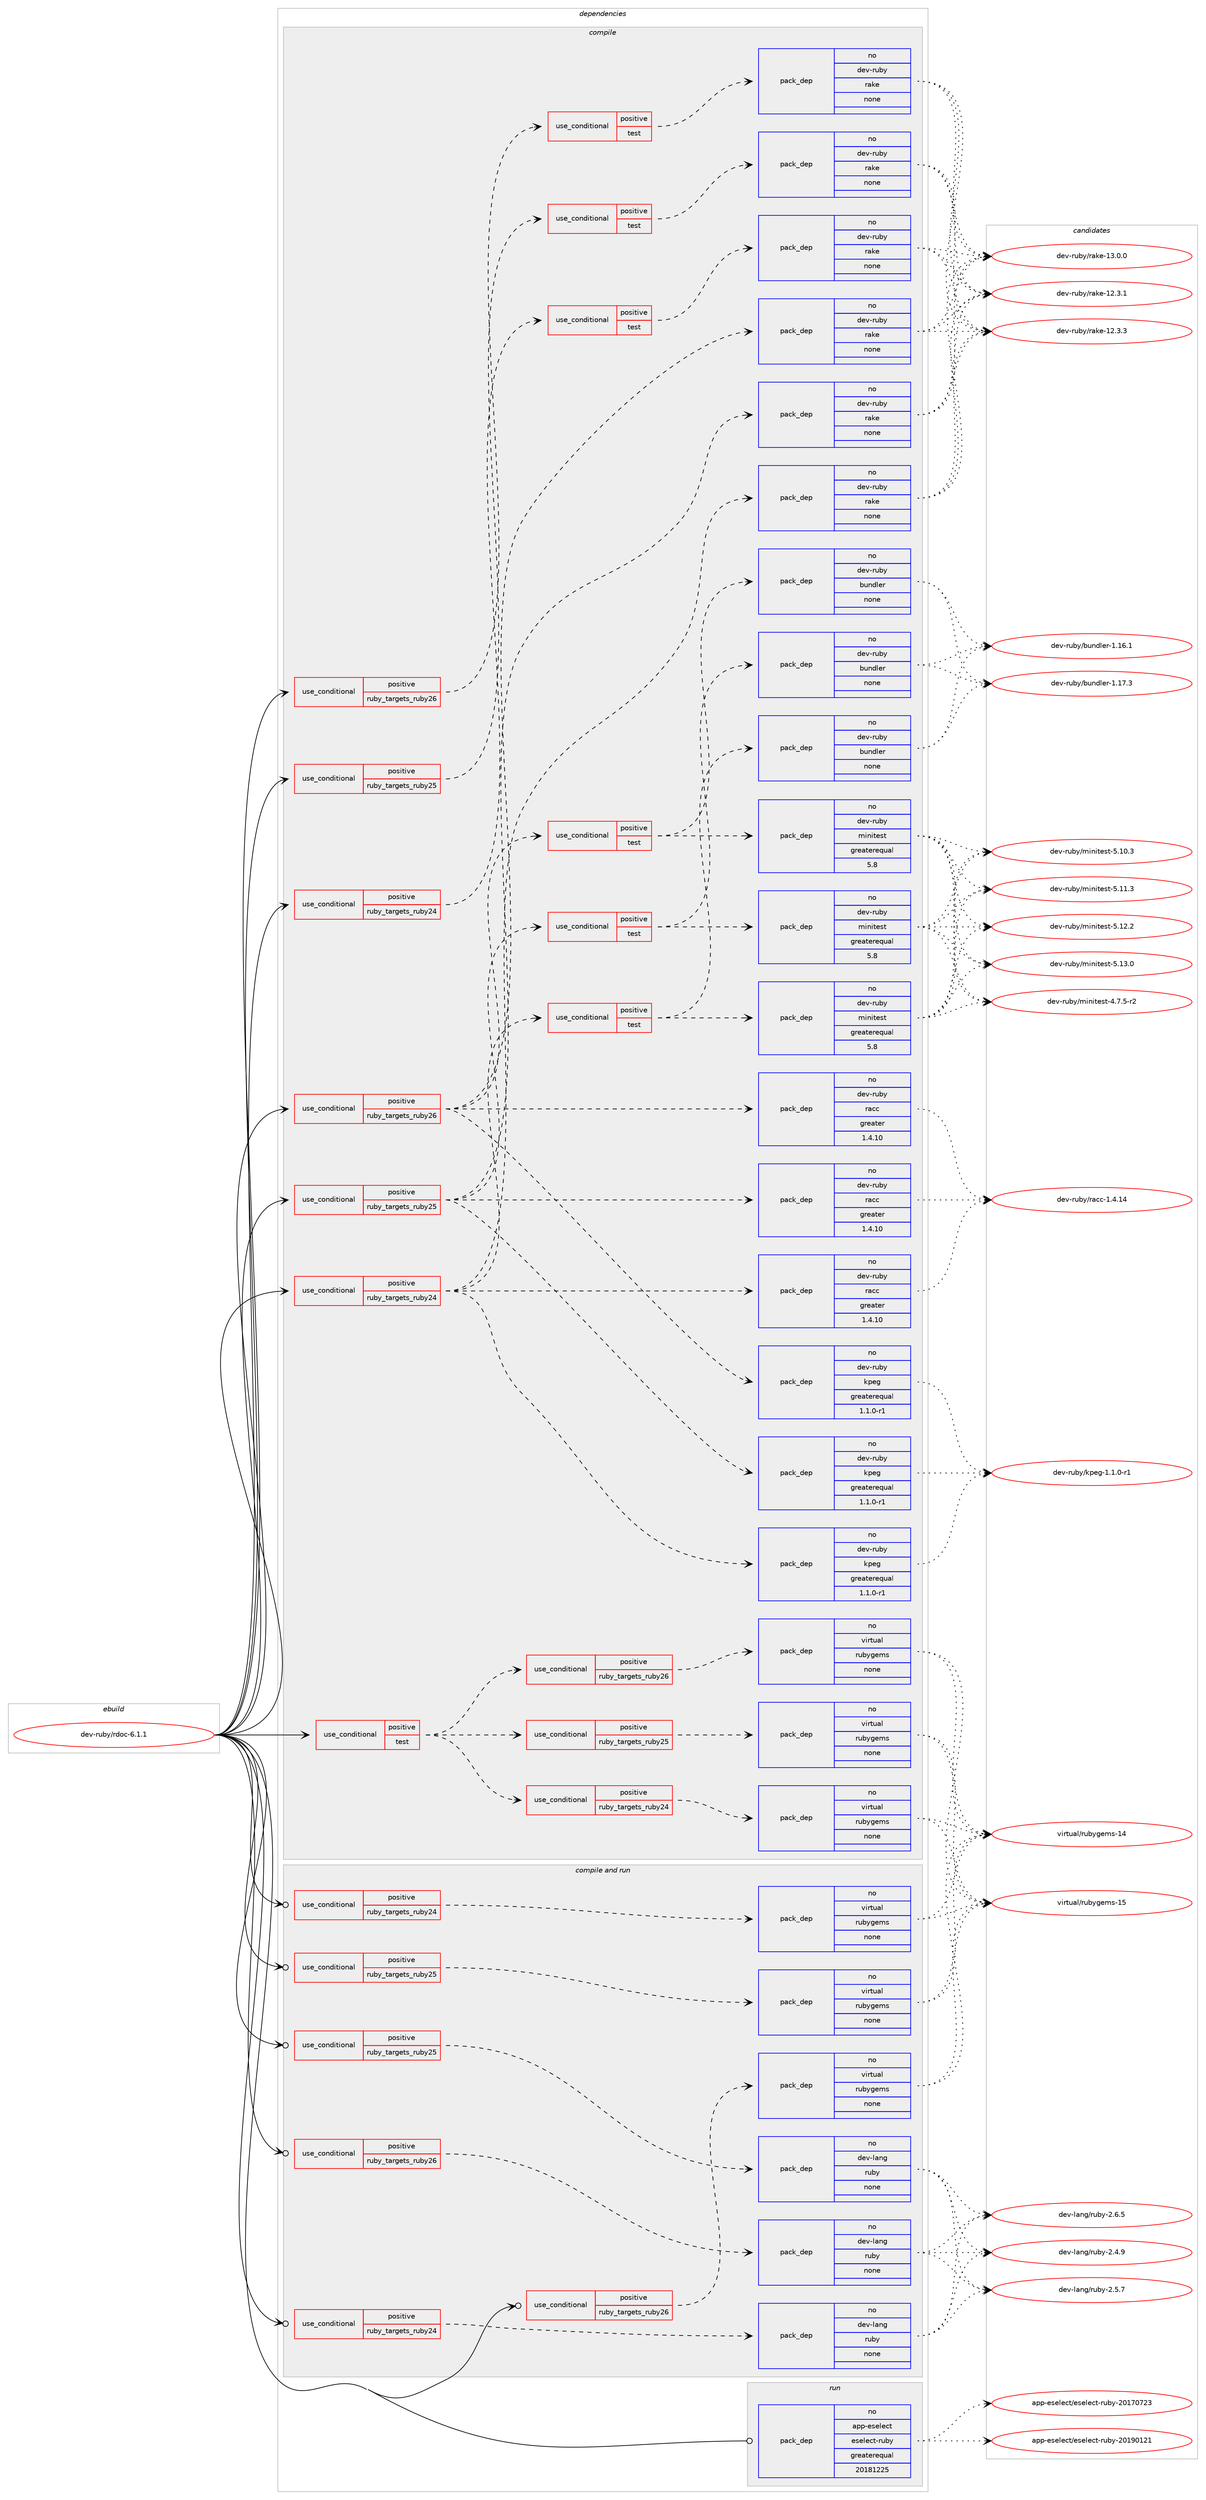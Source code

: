 digraph prolog {

# *************
# Graph options
# *************

newrank=true;
concentrate=true;
compound=true;
graph [rankdir=LR,fontname=Helvetica,fontsize=10,ranksep=1.5];#, ranksep=2.5, nodesep=0.2];
edge  [arrowhead=vee];
node  [fontname=Helvetica,fontsize=10];

# **********
# The ebuild
# **********

subgraph cluster_leftcol {
color=gray;
rank=same;
label=<<i>ebuild</i>>;
id [label="dev-ruby/rdoc-6.1.1", color=red, width=4, href="../dev-ruby/rdoc-6.1.1.svg"];
}

# ****************
# The dependencies
# ****************

subgraph cluster_midcol {
color=gray;
label=<<i>dependencies</i>>;
subgraph cluster_compile {
fillcolor="#eeeeee";
style=filled;
label=<<i>compile</i>>;
subgraph cond172426 {
dependency704726 [label=<<TABLE BORDER="0" CELLBORDER="1" CELLSPACING="0" CELLPADDING="4"><TR><TD ROWSPAN="3" CELLPADDING="10">use_conditional</TD></TR><TR><TD>positive</TD></TR><TR><TD>ruby_targets_ruby24</TD></TR></TABLE>>, shape=none, color=red];
subgraph cond172427 {
dependency704727 [label=<<TABLE BORDER="0" CELLBORDER="1" CELLSPACING="0" CELLPADDING="4"><TR><TD ROWSPAN="3" CELLPADDING="10">use_conditional</TD></TR><TR><TD>positive</TD></TR><TR><TD>test</TD></TR></TABLE>>, shape=none, color=red];
subgraph pack520270 {
dependency704728 [label=<<TABLE BORDER="0" CELLBORDER="1" CELLSPACING="0" CELLPADDING="4" WIDTH="220"><TR><TD ROWSPAN="6" CELLPADDING="30">pack_dep</TD></TR><TR><TD WIDTH="110">no</TD></TR><TR><TD>dev-ruby</TD></TR><TR><TD>rake</TD></TR><TR><TD>none</TD></TR><TR><TD></TD></TR></TABLE>>, shape=none, color=blue];
}
dependency704727:e -> dependency704728:w [weight=20,style="dashed",arrowhead="vee"];
}
dependency704726:e -> dependency704727:w [weight=20,style="dashed",arrowhead="vee"];
}
id:e -> dependency704726:w [weight=20,style="solid",arrowhead="vee"];
subgraph cond172428 {
dependency704729 [label=<<TABLE BORDER="0" CELLBORDER="1" CELLSPACING="0" CELLPADDING="4"><TR><TD ROWSPAN="3" CELLPADDING="10">use_conditional</TD></TR><TR><TD>positive</TD></TR><TR><TD>ruby_targets_ruby24</TD></TR></TABLE>>, shape=none, color=red];
subgraph pack520271 {
dependency704730 [label=<<TABLE BORDER="0" CELLBORDER="1" CELLSPACING="0" CELLPADDING="4" WIDTH="220"><TR><TD ROWSPAN="6" CELLPADDING="30">pack_dep</TD></TR><TR><TD WIDTH="110">no</TD></TR><TR><TD>dev-ruby</TD></TR><TR><TD>kpeg</TD></TR><TR><TD>greaterequal</TD></TR><TR><TD>1.1.0-r1</TD></TR></TABLE>>, shape=none, color=blue];
}
dependency704729:e -> dependency704730:w [weight=20,style="dashed",arrowhead="vee"];
subgraph pack520272 {
dependency704731 [label=<<TABLE BORDER="0" CELLBORDER="1" CELLSPACING="0" CELLPADDING="4" WIDTH="220"><TR><TD ROWSPAN="6" CELLPADDING="30">pack_dep</TD></TR><TR><TD WIDTH="110">no</TD></TR><TR><TD>dev-ruby</TD></TR><TR><TD>racc</TD></TR><TR><TD>greater</TD></TR><TR><TD>1.4.10</TD></TR></TABLE>>, shape=none, color=blue];
}
dependency704729:e -> dependency704731:w [weight=20,style="dashed",arrowhead="vee"];
subgraph pack520273 {
dependency704732 [label=<<TABLE BORDER="0" CELLBORDER="1" CELLSPACING="0" CELLPADDING="4" WIDTH="220"><TR><TD ROWSPAN="6" CELLPADDING="30">pack_dep</TD></TR><TR><TD WIDTH="110">no</TD></TR><TR><TD>dev-ruby</TD></TR><TR><TD>rake</TD></TR><TR><TD>none</TD></TR><TR><TD></TD></TR></TABLE>>, shape=none, color=blue];
}
dependency704729:e -> dependency704732:w [weight=20,style="dashed",arrowhead="vee"];
subgraph cond172429 {
dependency704733 [label=<<TABLE BORDER="0" CELLBORDER="1" CELLSPACING="0" CELLPADDING="4"><TR><TD ROWSPAN="3" CELLPADDING="10">use_conditional</TD></TR><TR><TD>positive</TD></TR><TR><TD>test</TD></TR></TABLE>>, shape=none, color=red];
subgraph pack520274 {
dependency704734 [label=<<TABLE BORDER="0" CELLBORDER="1" CELLSPACING="0" CELLPADDING="4" WIDTH="220"><TR><TD ROWSPAN="6" CELLPADDING="30">pack_dep</TD></TR><TR><TD WIDTH="110">no</TD></TR><TR><TD>dev-ruby</TD></TR><TR><TD>bundler</TD></TR><TR><TD>none</TD></TR><TR><TD></TD></TR></TABLE>>, shape=none, color=blue];
}
dependency704733:e -> dependency704734:w [weight=20,style="dashed",arrowhead="vee"];
subgraph pack520275 {
dependency704735 [label=<<TABLE BORDER="0" CELLBORDER="1" CELLSPACING="0" CELLPADDING="4" WIDTH="220"><TR><TD ROWSPAN="6" CELLPADDING="30">pack_dep</TD></TR><TR><TD WIDTH="110">no</TD></TR><TR><TD>dev-ruby</TD></TR><TR><TD>minitest</TD></TR><TR><TD>greaterequal</TD></TR><TR><TD>5.8</TD></TR></TABLE>>, shape=none, color=blue];
}
dependency704733:e -> dependency704735:w [weight=20,style="dashed",arrowhead="vee"];
}
dependency704729:e -> dependency704733:w [weight=20,style="dashed",arrowhead="vee"];
}
id:e -> dependency704729:w [weight=20,style="solid",arrowhead="vee"];
subgraph cond172430 {
dependency704736 [label=<<TABLE BORDER="0" CELLBORDER="1" CELLSPACING="0" CELLPADDING="4"><TR><TD ROWSPAN="3" CELLPADDING="10">use_conditional</TD></TR><TR><TD>positive</TD></TR><TR><TD>ruby_targets_ruby25</TD></TR></TABLE>>, shape=none, color=red];
subgraph cond172431 {
dependency704737 [label=<<TABLE BORDER="0" CELLBORDER="1" CELLSPACING="0" CELLPADDING="4"><TR><TD ROWSPAN="3" CELLPADDING="10">use_conditional</TD></TR><TR><TD>positive</TD></TR><TR><TD>test</TD></TR></TABLE>>, shape=none, color=red];
subgraph pack520276 {
dependency704738 [label=<<TABLE BORDER="0" CELLBORDER="1" CELLSPACING="0" CELLPADDING="4" WIDTH="220"><TR><TD ROWSPAN="6" CELLPADDING="30">pack_dep</TD></TR><TR><TD WIDTH="110">no</TD></TR><TR><TD>dev-ruby</TD></TR><TR><TD>rake</TD></TR><TR><TD>none</TD></TR><TR><TD></TD></TR></TABLE>>, shape=none, color=blue];
}
dependency704737:e -> dependency704738:w [weight=20,style="dashed",arrowhead="vee"];
}
dependency704736:e -> dependency704737:w [weight=20,style="dashed",arrowhead="vee"];
}
id:e -> dependency704736:w [weight=20,style="solid",arrowhead="vee"];
subgraph cond172432 {
dependency704739 [label=<<TABLE BORDER="0" CELLBORDER="1" CELLSPACING="0" CELLPADDING="4"><TR><TD ROWSPAN="3" CELLPADDING="10">use_conditional</TD></TR><TR><TD>positive</TD></TR><TR><TD>ruby_targets_ruby25</TD></TR></TABLE>>, shape=none, color=red];
subgraph pack520277 {
dependency704740 [label=<<TABLE BORDER="0" CELLBORDER="1" CELLSPACING="0" CELLPADDING="4" WIDTH="220"><TR><TD ROWSPAN="6" CELLPADDING="30">pack_dep</TD></TR><TR><TD WIDTH="110">no</TD></TR><TR><TD>dev-ruby</TD></TR><TR><TD>kpeg</TD></TR><TR><TD>greaterequal</TD></TR><TR><TD>1.1.0-r1</TD></TR></TABLE>>, shape=none, color=blue];
}
dependency704739:e -> dependency704740:w [weight=20,style="dashed",arrowhead="vee"];
subgraph pack520278 {
dependency704741 [label=<<TABLE BORDER="0" CELLBORDER="1" CELLSPACING="0" CELLPADDING="4" WIDTH="220"><TR><TD ROWSPAN="6" CELLPADDING="30">pack_dep</TD></TR><TR><TD WIDTH="110">no</TD></TR><TR><TD>dev-ruby</TD></TR><TR><TD>racc</TD></TR><TR><TD>greater</TD></TR><TR><TD>1.4.10</TD></TR></TABLE>>, shape=none, color=blue];
}
dependency704739:e -> dependency704741:w [weight=20,style="dashed",arrowhead="vee"];
subgraph pack520279 {
dependency704742 [label=<<TABLE BORDER="0" CELLBORDER="1" CELLSPACING="0" CELLPADDING="4" WIDTH="220"><TR><TD ROWSPAN="6" CELLPADDING="30">pack_dep</TD></TR><TR><TD WIDTH="110">no</TD></TR><TR><TD>dev-ruby</TD></TR><TR><TD>rake</TD></TR><TR><TD>none</TD></TR><TR><TD></TD></TR></TABLE>>, shape=none, color=blue];
}
dependency704739:e -> dependency704742:w [weight=20,style="dashed",arrowhead="vee"];
subgraph cond172433 {
dependency704743 [label=<<TABLE BORDER="0" CELLBORDER="1" CELLSPACING="0" CELLPADDING="4"><TR><TD ROWSPAN="3" CELLPADDING="10">use_conditional</TD></TR><TR><TD>positive</TD></TR><TR><TD>test</TD></TR></TABLE>>, shape=none, color=red];
subgraph pack520280 {
dependency704744 [label=<<TABLE BORDER="0" CELLBORDER="1" CELLSPACING="0" CELLPADDING="4" WIDTH="220"><TR><TD ROWSPAN="6" CELLPADDING="30">pack_dep</TD></TR><TR><TD WIDTH="110">no</TD></TR><TR><TD>dev-ruby</TD></TR><TR><TD>bundler</TD></TR><TR><TD>none</TD></TR><TR><TD></TD></TR></TABLE>>, shape=none, color=blue];
}
dependency704743:e -> dependency704744:w [weight=20,style="dashed",arrowhead="vee"];
subgraph pack520281 {
dependency704745 [label=<<TABLE BORDER="0" CELLBORDER="1" CELLSPACING="0" CELLPADDING="4" WIDTH="220"><TR><TD ROWSPAN="6" CELLPADDING="30">pack_dep</TD></TR><TR><TD WIDTH="110">no</TD></TR><TR><TD>dev-ruby</TD></TR><TR><TD>minitest</TD></TR><TR><TD>greaterequal</TD></TR><TR><TD>5.8</TD></TR></TABLE>>, shape=none, color=blue];
}
dependency704743:e -> dependency704745:w [weight=20,style="dashed",arrowhead="vee"];
}
dependency704739:e -> dependency704743:w [weight=20,style="dashed",arrowhead="vee"];
}
id:e -> dependency704739:w [weight=20,style="solid",arrowhead="vee"];
subgraph cond172434 {
dependency704746 [label=<<TABLE BORDER="0" CELLBORDER="1" CELLSPACING="0" CELLPADDING="4"><TR><TD ROWSPAN="3" CELLPADDING="10">use_conditional</TD></TR><TR><TD>positive</TD></TR><TR><TD>ruby_targets_ruby26</TD></TR></TABLE>>, shape=none, color=red];
subgraph cond172435 {
dependency704747 [label=<<TABLE BORDER="0" CELLBORDER="1" CELLSPACING="0" CELLPADDING="4"><TR><TD ROWSPAN="3" CELLPADDING="10">use_conditional</TD></TR><TR><TD>positive</TD></TR><TR><TD>test</TD></TR></TABLE>>, shape=none, color=red];
subgraph pack520282 {
dependency704748 [label=<<TABLE BORDER="0" CELLBORDER="1" CELLSPACING="0" CELLPADDING="4" WIDTH="220"><TR><TD ROWSPAN="6" CELLPADDING="30">pack_dep</TD></TR><TR><TD WIDTH="110">no</TD></TR><TR><TD>dev-ruby</TD></TR><TR><TD>rake</TD></TR><TR><TD>none</TD></TR><TR><TD></TD></TR></TABLE>>, shape=none, color=blue];
}
dependency704747:e -> dependency704748:w [weight=20,style="dashed",arrowhead="vee"];
}
dependency704746:e -> dependency704747:w [weight=20,style="dashed",arrowhead="vee"];
}
id:e -> dependency704746:w [weight=20,style="solid",arrowhead="vee"];
subgraph cond172436 {
dependency704749 [label=<<TABLE BORDER="0" CELLBORDER="1" CELLSPACING="0" CELLPADDING="4"><TR><TD ROWSPAN="3" CELLPADDING="10">use_conditional</TD></TR><TR><TD>positive</TD></TR><TR><TD>ruby_targets_ruby26</TD></TR></TABLE>>, shape=none, color=red];
subgraph pack520283 {
dependency704750 [label=<<TABLE BORDER="0" CELLBORDER="1" CELLSPACING="0" CELLPADDING="4" WIDTH="220"><TR><TD ROWSPAN="6" CELLPADDING="30">pack_dep</TD></TR><TR><TD WIDTH="110">no</TD></TR><TR><TD>dev-ruby</TD></TR><TR><TD>kpeg</TD></TR><TR><TD>greaterequal</TD></TR><TR><TD>1.1.0-r1</TD></TR></TABLE>>, shape=none, color=blue];
}
dependency704749:e -> dependency704750:w [weight=20,style="dashed",arrowhead="vee"];
subgraph pack520284 {
dependency704751 [label=<<TABLE BORDER="0" CELLBORDER="1" CELLSPACING="0" CELLPADDING="4" WIDTH="220"><TR><TD ROWSPAN="6" CELLPADDING="30">pack_dep</TD></TR><TR><TD WIDTH="110">no</TD></TR><TR><TD>dev-ruby</TD></TR><TR><TD>racc</TD></TR><TR><TD>greater</TD></TR><TR><TD>1.4.10</TD></TR></TABLE>>, shape=none, color=blue];
}
dependency704749:e -> dependency704751:w [weight=20,style="dashed",arrowhead="vee"];
subgraph pack520285 {
dependency704752 [label=<<TABLE BORDER="0" CELLBORDER="1" CELLSPACING="0" CELLPADDING="4" WIDTH="220"><TR><TD ROWSPAN="6" CELLPADDING="30">pack_dep</TD></TR><TR><TD WIDTH="110">no</TD></TR><TR><TD>dev-ruby</TD></TR><TR><TD>rake</TD></TR><TR><TD>none</TD></TR><TR><TD></TD></TR></TABLE>>, shape=none, color=blue];
}
dependency704749:e -> dependency704752:w [weight=20,style="dashed",arrowhead="vee"];
subgraph cond172437 {
dependency704753 [label=<<TABLE BORDER="0" CELLBORDER="1" CELLSPACING="0" CELLPADDING="4"><TR><TD ROWSPAN="3" CELLPADDING="10">use_conditional</TD></TR><TR><TD>positive</TD></TR><TR><TD>test</TD></TR></TABLE>>, shape=none, color=red];
subgraph pack520286 {
dependency704754 [label=<<TABLE BORDER="0" CELLBORDER="1" CELLSPACING="0" CELLPADDING="4" WIDTH="220"><TR><TD ROWSPAN="6" CELLPADDING="30">pack_dep</TD></TR><TR><TD WIDTH="110">no</TD></TR><TR><TD>dev-ruby</TD></TR><TR><TD>bundler</TD></TR><TR><TD>none</TD></TR><TR><TD></TD></TR></TABLE>>, shape=none, color=blue];
}
dependency704753:e -> dependency704754:w [weight=20,style="dashed",arrowhead="vee"];
subgraph pack520287 {
dependency704755 [label=<<TABLE BORDER="0" CELLBORDER="1" CELLSPACING="0" CELLPADDING="4" WIDTH="220"><TR><TD ROWSPAN="6" CELLPADDING="30">pack_dep</TD></TR><TR><TD WIDTH="110">no</TD></TR><TR><TD>dev-ruby</TD></TR><TR><TD>minitest</TD></TR><TR><TD>greaterequal</TD></TR><TR><TD>5.8</TD></TR></TABLE>>, shape=none, color=blue];
}
dependency704753:e -> dependency704755:w [weight=20,style="dashed",arrowhead="vee"];
}
dependency704749:e -> dependency704753:w [weight=20,style="dashed",arrowhead="vee"];
}
id:e -> dependency704749:w [weight=20,style="solid",arrowhead="vee"];
subgraph cond172438 {
dependency704756 [label=<<TABLE BORDER="0" CELLBORDER="1" CELLSPACING="0" CELLPADDING="4"><TR><TD ROWSPAN="3" CELLPADDING="10">use_conditional</TD></TR><TR><TD>positive</TD></TR><TR><TD>test</TD></TR></TABLE>>, shape=none, color=red];
subgraph cond172439 {
dependency704757 [label=<<TABLE BORDER="0" CELLBORDER="1" CELLSPACING="0" CELLPADDING="4"><TR><TD ROWSPAN="3" CELLPADDING="10">use_conditional</TD></TR><TR><TD>positive</TD></TR><TR><TD>ruby_targets_ruby24</TD></TR></TABLE>>, shape=none, color=red];
subgraph pack520288 {
dependency704758 [label=<<TABLE BORDER="0" CELLBORDER="1" CELLSPACING="0" CELLPADDING="4" WIDTH="220"><TR><TD ROWSPAN="6" CELLPADDING="30">pack_dep</TD></TR><TR><TD WIDTH="110">no</TD></TR><TR><TD>virtual</TD></TR><TR><TD>rubygems</TD></TR><TR><TD>none</TD></TR><TR><TD></TD></TR></TABLE>>, shape=none, color=blue];
}
dependency704757:e -> dependency704758:w [weight=20,style="dashed",arrowhead="vee"];
}
dependency704756:e -> dependency704757:w [weight=20,style="dashed",arrowhead="vee"];
subgraph cond172440 {
dependency704759 [label=<<TABLE BORDER="0" CELLBORDER="1" CELLSPACING="0" CELLPADDING="4"><TR><TD ROWSPAN="3" CELLPADDING="10">use_conditional</TD></TR><TR><TD>positive</TD></TR><TR><TD>ruby_targets_ruby25</TD></TR></TABLE>>, shape=none, color=red];
subgraph pack520289 {
dependency704760 [label=<<TABLE BORDER="0" CELLBORDER="1" CELLSPACING="0" CELLPADDING="4" WIDTH="220"><TR><TD ROWSPAN="6" CELLPADDING="30">pack_dep</TD></TR><TR><TD WIDTH="110">no</TD></TR><TR><TD>virtual</TD></TR><TR><TD>rubygems</TD></TR><TR><TD>none</TD></TR><TR><TD></TD></TR></TABLE>>, shape=none, color=blue];
}
dependency704759:e -> dependency704760:w [weight=20,style="dashed",arrowhead="vee"];
}
dependency704756:e -> dependency704759:w [weight=20,style="dashed",arrowhead="vee"];
subgraph cond172441 {
dependency704761 [label=<<TABLE BORDER="0" CELLBORDER="1" CELLSPACING="0" CELLPADDING="4"><TR><TD ROWSPAN="3" CELLPADDING="10">use_conditional</TD></TR><TR><TD>positive</TD></TR><TR><TD>ruby_targets_ruby26</TD></TR></TABLE>>, shape=none, color=red];
subgraph pack520290 {
dependency704762 [label=<<TABLE BORDER="0" CELLBORDER="1" CELLSPACING="0" CELLPADDING="4" WIDTH="220"><TR><TD ROWSPAN="6" CELLPADDING="30">pack_dep</TD></TR><TR><TD WIDTH="110">no</TD></TR><TR><TD>virtual</TD></TR><TR><TD>rubygems</TD></TR><TR><TD>none</TD></TR><TR><TD></TD></TR></TABLE>>, shape=none, color=blue];
}
dependency704761:e -> dependency704762:w [weight=20,style="dashed",arrowhead="vee"];
}
dependency704756:e -> dependency704761:w [weight=20,style="dashed",arrowhead="vee"];
}
id:e -> dependency704756:w [weight=20,style="solid",arrowhead="vee"];
}
subgraph cluster_compileandrun {
fillcolor="#eeeeee";
style=filled;
label=<<i>compile and run</i>>;
subgraph cond172442 {
dependency704763 [label=<<TABLE BORDER="0" CELLBORDER="1" CELLSPACING="0" CELLPADDING="4"><TR><TD ROWSPAN="3" CELLPADDING="10">use_conditional</TD></TR><TR><TD>positive</TD></TR><TR><TD>ruby_targets_ruby24</TD></TR></TABLE>>, shape=none, color=red];
subgraph pack520291 {
dependency704764 [label=<<TABLE BORDER="0" CELLBORDER="1" CELLSPACING="0" CELLPADDING="4" WIDTH="220"><TR><TD ROWSPAN="6" CELLPADDING="30">pack_dep</TD></TR><TR><TD WIDTH="110">no</TD></TR><TR><TD>dev-lang</TD></TR><TR><TD>ruby</TD></TR><TR><TD>none</TD></TR><TR><TD></TD></TR></TABLE>>, shape=none, color=blue];
}
dependency704763:e -> dependency704764:w [weight=20,style="dashed",arrowhead="vee"];
}
id:e -> dependency704763:w [weight=20,style="solid",arrowhead="odotvee"];
subgraph cond172443 {
dependency704765 [label=<<TABLE BORDER="0" CELLBORDER="1" CELLSPACING="0" CELLPADDING="4"><TR><TD ROWSPAN="3" CELLPADDING="10">use_conditional</TD></TR><TR><TD>positive</TD></TR><TR><TD>ruby_targets_ruby24</TD></TR></TABLE>>, shape=none, color=red];
subgraph pack520292 {
dependency704766 [label=<<TABLE BORDER="0" CELLBORDER="1" CELLSPACING="0" CELLPADDING="4" WIDTH="220"><TR><TD ROWSPAN="6" CELLPADDING="30">pack_dep</TD></TR><TR><TD WIDTH="110">no</TD></TR><TR><TD>virtual</TD></TR><TR><TD>rubygems</TD></TR><TR><TD>none</TD></TR><TR><TD></TD></TR></TABLE>>, shape=none, color=blue];
}
dependency704765:e -> dependency704766:w [weight=20,style="dashed",arrowhead="vee"];
}
id:e -> dependency704765:w [weight=20,style="solid",arrowhead="odotvee"];
subgraph cond172444 {
dependency704767 [label=<<TABLE BORDER="0" CELLBORDER="1" CELLSPACING="0" CELLPADDING="4"><TR><TD ROWSPAN="3" CELLPADDING="10">use_conditional</TD></TR><TR><TD>positive</TD></TR><TR><TD>ruby_targets_ruby25</TD></TR></TABLE>>, shape=none, color=red];
subgraph pack520293 {
dependency704768 [label=<<TABLE BORDER="0" CELLBORDER="1" CELLSPACING="0" CELLPADDING="4" WIDTH="220"><TR><TD ROWSPAN="6" CELLPADDING="30">pack_dep</TD></TR><TR><TD WIDTH="110">no</TD></TR><TR><TD>dev-lang</TD></TR><TR><TD>ruby</TD></TR><TR><TD>none</TD></TR><TR><TD></TD></TR></TABLE>>, shape=none, color=blue];
}
dependency704767:e -> dependency704768:w [weight=20,style="dashed",arrowhead="vee"];
}
id:e -> dependency704767:w [weight=20,style="solid",arrowhead="odotvee"];
subgraph cond172445 {
dependency704769 [label=<<TABLE BORDER="0" CELLBORDER="1" CELLSPACING="0" CELLPADDING="4"><TR><TD ROWSPAN="3" CELLPADDING="10">use_conditional</TD></TR><TR><TD>positive</TD></TR><TR><TD>ruby_targets_ruby25</TD></TR></TABLE>>, shape=none, color=red];
subgraph pack520294 {
dependency704770 [label=<<TABLE BORDER="0" CELLBORDER="1" CELLSPACING="0" CELLPADDING="4" WIDTH="220"><TR><TD ROWSPAN="6" CELLPADDING="30">pack_dep</TD></TR><TR><TD WIDTH="110">no</TD></TR><TR><TD>virtual</TD></TR><TR><TD>rubygems</TD></TR><TR><TD>none</TD></TR><TR><TD></TD></TR></TABLE>>, shape=none, color=blue];
}
dependency704769:e -> dependency704770:w [weight=20,style="dashed",arrowhead="vee"];
}
id:e -> dependency704769:w [weight=20,style="solid",arrowhead="odotvee"];
subgraph cond172446 {
dependency704771 [label=<<TABLE BORDER="0" CELLBORDER="1" CELLSPACING="0" CELLPADDING="4"><TR><TD ROWSPAN="3" CELLPADDING="10">use_conditional</TD></TR><TR><TD>positive</TD></TR><TR><TD>ruby_targets_ruby26</TD></TR></TABLE>>, shape=none, color=red];
subgraph pack520295 {
dependency704772 [label=<<TABLE BORDER="0" CELLBORDER="1" CELLSPACING="0" CELLPADDING="4" WIDTH="220"><TR><TD ROWSPAN="6" CELLPADDING="30">pack_dep</TD></TR><TR><TD WIDTH="110">no</TD></TR><TR><TD>dev-lang</TD></TR><TR><TD>ruby</TD></TR><TR><TD>none</TD></TR><TR><TD></TD></TR></TABLE>>, shape=none, color=blue];
}
dependency704771:e -> dependency704772:w [weight=20,style="dashed",arrowhead="vee"];
}
id:e -> dependency704771:w [weight=20,style="solid",arrowhead="odotvee"];
subgraph cond172447 {
dependency704773 [label=<<TABLE BORDER="0" CELLBORDER="1" CELLSPACING="0" CELLPADDING="4"><TR><TD ROWSPAN="3" CELLPADDING="10">use_conditional</TD></TR><TR><TD>positive</TD></TR><TR><TD>ruby_targets_ruby26</TD></TR></TABLE>>, shape=none, color=red];
subgraph pack520296 {
dependency704774 [label=<<TABLE BORDER="0" CELLBORDER="1" CELLSPACING="0" CELLPADDING="4" WIDTH="220"><TR><TD ROWSPAN="6" CELLPADDING="30">pack_dep</TD></TR><TR><TD WIDTH="110">no</TD></TR><TR><TD>virtual</TD></TR><TR><TD>rubygems</TD></TR><TR><TD>none</TD></TR><TR><TD></TD></TR></TABLE>>, shape=none, color=blue];
}
dependency704773:e -> dependency704774:w [weight=20,style="dashed",arrowhead="vee"];
}
id:e -> dependency704773:w [weight=20,style="solid",arrowhead="odotvee"];
}
subgraph cluster_run {
fillcolor="#eeeeee";
style=filled;
label=<<i>run</i>>;
subgraph pack520297 {
dependency704775 [label=<<TABLE BORDER="0" CELLBORDER="1" CELLSPACING="0" CELLPADDING="4" WIDTH="220"><TR><TD ROWSPAN="6" CELLPADDING="30">pack_dep</TD></TR><TR><TD WIDTH="110">no</TD></TR><TR><TD>app-eselect</TD></TR><TR><TD>eselect-ruby</TD></TR><TR><TD>greaterequal</TD></TR><TR><TD>20181225</TD></TR></TABLE>>, shape=none, color=blue];
}
id:e -> dependency704775:w [weight=20,style="solid",arrowhead="odot"];
}
}

# **************
# The candidates
# **************

subgraph cluster_choices {
rank=same;
color=gray;
label=<<i>candidates</i>>;

subgraph choice520270 {
color=black;
nodesep=1;
choice1001011184511411798121471149710710145495046514649 [label="dev-ruby/rake-12.3.1", color=red, width=4,href="../dev-ruby/rake-12.3.1.svg"];
choice1001011184511411798121471149710710145495046514651 [label="dev-ruby/rake-12.3.3", color=red, width=4,href="../dev-ruby/rake-12.3.3.svg"];
choice1001011184511411798121471149710710145495146484648 [label="dev-ruby/rake-13.0.0", color=red, width=4,href="../dev-ruby/rake-13.0.0.svg"];
dependency704728:e -> choice1001011184511411798121471149710710145495046514649:w [style=dotted,weight="100"];
dependency704728:e -> choice1001011184511411798121471149710710145495046514651:w [style=dotted,weight="100"];
dependency704728:e -> choice1001011184511411798121471149710710145495146484648:w [style=dotted,weight="100"];
}
subgraph choice520271 {
color=black;
nodesep=1;
choice1001011184511411798121471071121011034549464946484511449 [label="dev-ruby/kpeg-1.1.0-r1", color=red, width=4,href="../dev-ruby/kpeg-1.1.0-r1.svg"];
dependency704730:e -> choice1001011184511411798121471071121011034549464946484511449:w [style=dotted,weight="100"];
}
subgraph choice520272 {
color=black;
nodesep=1;
choice10010111845114117981214711497999945494652464952 [label="dev-ruby/racc-1.4.14", color=red, width=4,href="../dev-ruby/racc-1.4.14.svg"];
dependency704731:e -> choice10010111845114117981214711497999945494652464952:w [style=dotted,weight="100"];
}
subgraph choice520273 {
color=black;
nodesep=1;
choice1001011184511411798121471149710710145495046514649 [label="dev-ruby/rake-12.3.1", color=red, width=4,href="../dev-ruby/rake-12.3.1.svg"];
choice1001011184511411798121471149710710145495046514651 [label="dev-ruby/rake-12.3.3", color=red, width=4,href="../dev-ruby/rake-12.3.3.svg"];
choice1001011184511411798121471149710710145495146484648 [label="dev-ruby/rake-13.0.0", color=red, width=4,href="../dev-ruby/rake-13.0.0.svg"];
dependency704732:e -> choice1001011184511411798121471149710710145495046514649:w [style=dotted,weight="100"];
dependency704732:e -> choice1001011184511411798121471149710710145495046514651:w [style=dotted,weight="100"];
dependency704732:e -> choice1001011184511411798121471149710710145495146484648:w [style=dotted,weight="100"];
}
subgraph choice520274 {
color=black;
nodesep=1;
choice1001011184511411798121479811711010010810111445494649544649 [label="dev-ruby/bundler-1.16.1", color=red, width=4,href="../dev-ruby/bundler-1.16.1.svg"];
choice1001011184511411798121479811711010010810111445494649554651 [label="dev-ruby/bundler-1.17.3", color=red, width=4,href="../dev-ruby/bundler-1.17.3.svg"];
dependency704734:e -> choice1001011184511411798121479811711010010810111445494649544649:w [style=dotted,weight="100"];
dependency704734:e -> choice1001011184511411798121479811711010010810111445494649554651:w [style=dotted,weight="100"];
}
subgraph choice520275 {
color=black;
nodesep=1;
choice1001011184511411798121471091051101051161011151164552465546534511450 [label="dev-ruby/minitest-4.7.5-r2", color=red, width=4,href="../dev-ruby/minitest-4.7.5-r2.svg"];
choice10010111845114117981214710910511010511610111511645534649484651 [label="dev-ruby/minitest-5.10.3", color=red, width=4,href="../dev-ruby/minitest-5.10.3.svg"];
choice10010111845114117981214710910511010511610111511645534649494651 [label="dev-ruby/minitest-5.11.3", color=red, width=4,href="../dev-ruby/minitest-5.11.3.svg"];
choice10010111845114117981214710910511010511610111511645534649504650 [label="dev-ruby/minitest-5.12.2", color=red, width=4,href="../dev-ruby/minitest-5.12.2.svg"];
choice10010111845114117981214710910511010511610111511645534649514648 [label="dev-ruby/minitest-5.13.0", color=red, width=4,href="../dev-ruby/minitest-5.13.0.svg"];
dependency704735:e -> choice1001011184511411798121471091051101051161011151164552465546534511450:w [style=dotted,weight="100"];
dependency704735:e -> choice10010111845114117981214710910511010511610111511645534649484651:w [style=dotted,weight="100"];
dependency704735:e -> choice10010111845114117981214710910511010511610111511645534649494651:w [style=dotted,weight="100"];
dependency704735:e -> choice10010111845114117981214710910511010511610111511645534649504650:w [style=dotted,weight="100"];
dependency704735:e -> choice10010111845114117981214710910511010511610111511645534649514648:w [style=dotted,weight="100"];
}
subgraph choice520276 {
color=black;
nodesep=1;
choice1001011184511411798121471149710710145495046514649 [label="dev-ruby/rake-12.3.1", color=red, width=4,href="../dev-ruby/rake-12.3.1.svg"];
choice1001011184511411798121471149710710145495046514651 [label="dev-ruby/rake-12.3.3", color=red, width=4,href="../dev-ruby/rake-12.3.3.svg"];
choice1001011184511411798121471149710710145495146484648 [label="dev-ruby/rake-13.0.0", color=red, width=4,href="../dev-ruby/rake-13.0.0.svg"];
dependency704738:e -> choice1001011184511411798121471149710710145495046514649:w [style=dotted,weight="100"];
dependency704738:e -> choice1001011184511411798121471149710710145495046514651:w [style=dotted,weight="100"];
dependency704738:e -> choice1001011184511411798121471149710710145495146484648:w [style=dotted,weight="100"];
}
subgraph choice520277 {
color=black;
nodesep=1;
choice1001011184511411798121471071121011034549464946484511449 [label="dev-ruby/kpeg-1.1.0-r1", color=red, width=4,href="../dev-ruby/kpeg-1.1.0-r1.svg"];
dependency704740:e -> choice1001011184511411798121471071121011034549464946484511449:w [style=dotted,weight="100"];
}
subgraph choice520278 {
color=black;
nodesep=1;
choice10010111845114117981214711497999945494652464952 [label="dev-ruby/racc-1.4.14", color=red, width=4,href="../dev-ruby/racc-1.4.14.svg"];
dependency704741:e -> choice10010111845114117981214711497999945494652464952:w [style=dotted,weight="100"];
}
subgraph choice520279 {
color=black;
nodesep=1;
choice1001011184511411798121471149710710145495046514649 [label="dev-ruby/rake-12.3.1", color=red, width=4,href="../dev-ruby/rake-12.3.1.svg"];
choice1001011184511411798121471149710710145495046514651 [label="dev-ruby/rake-12.3.3", color=red, width=4,href="../dev-ruby/rake-12.3.3.svg"];
choice1001011184511411798121471149710710145495146484648 [label="dev-ruby/rake-13.0.0", color=red, width=4,href="../dev-ruby/rake-13.0.0.svg"];
dependency704742:e -> choice1001011184511411798121471149710710145495046514649:w [style=dotted,weight="100"];
dependency704742:e -> choice1001011184511411798121471149710710145495046514651:w [style=dotted,weight="100"];
dependency704742:e -> choice1001011184511411798121471149710710145495146484648:w [style=dotted,weight="100"];
}
subgraph choice520280 {
color=black;
nodesep=1;
choice1001011184511411798121479811711010010810111445494649544649 [label="dev-ruby/bundler-1.16.1", color=red, width=4,href="../dev-ruby/bundler-1.16.1.svg"];
choice1001011184511411798121479811711010010810111445494649554651 [label="dev-ruby/bundler-1.17.3", color=red, width=4,href="../dev-ruby/bundler-1.17.3.svg"];
dependency704744:e -> choice1001011184511411798121479811711010010810111445494649544649:w [style=dotted,weight="100"];
dependency704744:e -> choice1001011184511411798121479811711010010810111445494649554651:w [style=dotted,weight="100"];
}
subgraph choice520281 {
color=black;
nodesep=1;
choice1001011184511411798121471091051101051161011151164552465546534511450 [label="dev-ruby/minitest-4.7.5-r2", color=red, width=4,href="../dev-ruby/minitest-4.7.5-r2.svg"];
choice10010111845114117981214710910511010511610111511645534649484651 [label="dev-ruby/minitest-5.10.3", color=red, width=4,href="../dev-ruby/minitest-5.10.3.svg"];
choice10010111845114117981214710910511010511610111511645534649494651 [label="dev-ruby/minitest-5.11.3", color=red, width=4,href="../dev-ruby/minitest-5.11.3.svg"];
choice10010111845114117981214710910511010511610111511645534649504650 [label="dev-ruby/minitest-5.12.2", color=red, width=4,href="../dev-ruby/minitest-5.12.2.svg"];
choice10010111845114117981214710910511010511610111511645534649514648 [label="dev-ruby/minitest-5.13.0", color=red, width=4,href="../dev-ruby/minitest-5.13.0.svg"];
dependency704745:e -> choice1001011184511411798121471091051101051161011151164552465546534511450:w [style=dotted,weight="100"];
dependency704745:e -> choice10010111845114117981214710910511010511610111511645534649484651:w [style=dotted,weight="100"];
dependency704745:e -> choice10010111845114117981214710910511010511610111511645534649494651:w [style=dotted,weight="100"];
dependency704745:e -> choice10010111845114117981214710910511010511610111511645534649504650:w [style=dotted,weight="100"];
dependency704745:e -> choice10010111845114117981214710910511010511610111511645534649514648:w [style=dotted,weight="100"];
}
subgraph choice520282 {
color=black;
nodesep=1;
choice1001011184511411798121471149710710145495046514649 [label="dev-ruby/rake-12.3.1", color=red, width=4,href="../dev-ruby/rake-12.3.1.svg"];
choice1001011184511411798121471149710710145495046514651 [label="dev-ruby/rake-12.3.3", color=red, width=4,href="../dev-ruby/rake-12.3.3.svg"];
choice1001011184511411798121471149710710145495146484648 [label="dev-ruby/rake-13.0.0", color=red, width=4,href="../dev-ruby/rake-13.0.0.svg"];
dependency704748:e -> choice1001011184511411798121471149710710145495046514649:w [style=dotted,weight="100"];
dependency704748:e -> choice1001011184511411798121471149710710145495046514651:w [style=dotted,weight="100"];
dependency704748:e -> choice1001011184511411798121471149710710145495146484648:w [style=dotted,weight="100"];
}
subgraph choice520283 {
color=black;
nodesep=1;
choice1001011184511411798121471071121011034549464946484511449 [label="dev-ruby/kpeg-1.1.0-r1", color=red, width=4,href="../dev-ruby/kpeg-1.1.0-r1.svg"];
dependency704750:e -> choice1001011184511411798121471071121011034549464946484511449:w [style=dotted,weight="100"];
}
subgraph choice520284 {
color=black;
nodesep=1;
choice10010111845114117981214711497999945494652464952 [label="dev-ruby/racc-1.4.14", color=red, width=4,href="../dev-ruby/racc-1.4.14.svg"];
dependency704751:e -> choice10010111845114117981214711497999945494652464952:w [style=dotted,weight="100"];
}
subgraph choice520285 {
color=black;
nodesep=1;
choice1001011184511411798121471149710710145495046514649 [label="dev-ruby/rake-12.3.1", color=red, width=4,href="../dev-ruby/rake-12.3.1.svg"];
choice1001011184511411798121471149710710145495046514651 [label="dev-ruby/rake-12.3.3", color=red, width=4,href="../dev-ruby/rake-12.3.3.svg"];
choice1001011184511411798121471149710710145495146484648 [label="dev-ruby/rake-13.0.0", color=red, width=4,href="../dev-ruby/rake-13.0.0.svg"];
dependency704752:e -> choice1001011184511411798121471149710710145495046514649:w [style=dotted,weight="100"];
dependency704752:e -> choice1001011184511411798121471149710710145495046514651:w [style=dotted,weight="100"];
dependency704752:e -> choice1001011184511411798121471149710710145495146484648:w [style=dotted,weight="100"];
}
subgraph choice520286 {
color=black;
nodesep=1;
choice1001011184511411798121479811711010010810111445494649544649 [label="dev-ruby/bundler-1.16.1", color=red, width=4,href="../dev-ruby/bundler-1.16.1.svg"];
choice1001011184511411798121479811711010010810111445494649554651 [label="dev-ruby/bundler-1.17.3", color=red, width=4,href="../dev-ruby/bundler-1.17.3.svg"];
dependency704754:e -> choice1001011184511411798121479811711010010810111445494649544649:w [style=dotted,weight="100"];
dependency704754:e -> choice1001011184511411798121479811711010010810111445494649554651:w [style=dotted,weight="100"];
}
subgraph choice520287 {
color=black;
nodesep=1;
choice1001011184511411798121471091051101051161011151164552465546534511450 [label="dev-ruby/minitest-4.7.5-r2", color=red, width=4,href="../dev-ruby/minitest-4.7.5-r2.svg"];
choice10010111845114117981214710910511010511610111511645534649484651 [label="dev-ruby/minitest-5.10.3", color=red, width=4,href="../dev-ruby/minitest-5.10.3.svg"];
choice10010111845114117981214710910511010511610111511645534649494651 [label="dev-ruby/minitest-5.11.3", color=red, width=4,href="../dev-ruby/minitest-5.11.3.svg"];
choice10010111845114117981214710910511010511610111511645534649504650 [label="dev-ruby/minitest-5.12.2", color=red, width=4,href="../dev-ruby/minitest-5.12.2.svg"];
choice10010111845114117981214710910511010511610111511645534649514648 [label="dev-ruby/minitest-5.13.0", color=red, width=4,href="../dev-ruby/minitest-5.13.0.svg"];
dependency704755:e -> choice1001011184511411798121471091051101051161011151164552465546534511450:w [style=dotted,weight="100"];
dependency704755:e -> choice10010111845114117981214710910511010511610111511645534649484651:w [style=dotted,weight="100"];
dependency704755:e -> choice10010111845114117981214710910511010511610111511645534649494651:w [style=dotted,weight="100"];
dependency704755:e -> choice10010111845114117981214710910511010511610111511645534649504650:w [style=dotted,weight="100"];
dependency704755:e -> choice10010111845114117981214710910511010511610111511645534649514648:w [style=dotted,weight="100"];
}
subgraph choice520288 {
color=black;
nodesep=1;
choice118105114116117971084711411798121103101109115454952 [label="virtual/rubygems-14", color=red, width=4,href="../virtual/rubygems-14.svg"];
choice118105114116117971084711411798121103101109115454953 [label="virtual/rubygems-15", color=red, width=4,href="../virtual/rubygems-15.svg"];
dependency704758:e -> choice118105114116117971084711411798121103101109115454952:w [style=dotted,weight="100"];
dependency704758:e -> choice118105114116117971084711411798121103101109115454953:w [style=dotted,weight="100"];
}
subgraph choice520289 {
color=black;
nodesep=1;
choice118105114116117971084711411798121103101109115454952 [label="virtual/rubygems-14", color=red, width=4,href="../virtual/rubygems-14.svg"];
choice118105114116117971084711411798121103101109115454953 [label="virtual/rubygems-15", color=red, width=4,href="../virtual/rubygems-15.svg"];
dependency704760:e -> choice118105114116117971084711411798121103101109115454952:w [style=dotted,weight="100"];
dependency704760:e -> choice118105114116117971084711411798121103101109115454953:w [style=dotted,weight="100"];
}
subgraph choice520290 {
color=black;
nodesep=1;
choice118105114116117971084711411798121103101109115454952 [label="virtual/rubygems-14", color=red, width=4,href="../virtual/rubygems-14.svg"];
choice118105114116117971084711411798121103101109115454953 [label="virtual/rubygems-15", color=red, width=4,href="../virtual/rubygems-15.svg"];
dependency704762:e -> choice118105114116117971084711411798121103101109115454952:w [style=dotted,weight="100"];
dependency704762:e -> choice118105114116117971084711411798121103101109115454953:w [style=dotted,weight="100"];
}
subgraph choice520291 {
color=black;
nodesep=1;
choice10010111845108971101034711411798121455046524657 [label="dev-lang/ruby-2.4.9", color=red, width=4,href="../dev-lang/ruby-2.4.9.svg"];
choice10010111845108971101034711411798121455046534655 [label="dev-lang/ruby-2.5.7", color=red, width=4,href="../dev-lang/ruby-2.5.7.svg"];
choice10010111845108971101034711411798121455046544653 [label="dev-lang/ruby-2.6.5", color=red, width=4,href="../dev-lang/ruby-2.6.5.svg"];
dependency704764:e -> choice10010111845108971101034711411798121455046524657:w [style=dotted,weight="100"];
dependency704764:e -> choice10010111845108971101034711411798121455046534655:w [style=dotted,weight="100"];
dependency704764:e -> choice10010111845108971101034711411798121455046544653:w [style=dotted,weight="100"];
}
subgraph choice520292 {
color=black;
nodesep=1;
choice118105114116117971084711411798121103101109115454952 [label="virtual/rubygems-14", color=red, width=4,href="../virtual/rubygems-14.svg"];
choice118105114116117971084711411798121103101109115454953 [label="virtual/rubygems-15", color=red, width=4,href="../virtual/rubygems-15.svg"];
dependency704766:e -> choice118105114116117971084711411798121103101109115454952:w [style=dotted,weight="100"];
dependency704766:e -> choice118105114116117971084711411798121103101109115454953:w [style=dotted,weight="100"];
}
subgraph choice520293 {
color=black;
nodesep=1;
choice10010111845108971101034711411798121455046524657 [label="dev-lang/ruby-2.4.9", color=red, width=4,href="../dev-lang/ruby-2.4.9.svg"];
choice10010111845108971101034711411798121455046534655 [label="dev-lang/ruby-2.5.7", color=red, width=4,href="../dev-lang/ruby-2.5.7.svg"];
choice10010111845108971101034711411798121455046544653 [label="dev-lang/ruby-2.6.5", color=red, width=4,href="../dev-lang/ruby-2.6.5.svg"];
dependency704768:e -> choice10010111845108971101034711411798121455046524657:w [style=dotted,weight="100"];
dependency704768:e -> choice10010111845108971101034711411798121455046534655:w [style=dotted,weight="100"];
dependency704768:e -> choice10010111845108971101034711411798121455046544653:w [style=dotted,weight="100"];
}
subgraph choice520294 {
color=black;
nodesep=1;
choice118105114116117971084711411798121103101109115454952 [label="virtual/rubygems-14", color=red, width=4,href="../virtual/rubygems-14.svg"];
choice118105114116117971084711411798121103101109115454953 [label="virtual/rubygems-15", color=red, width=4,href="../virtual/rubygems-15.svg"];
dependency704770:e -> choice118105114116117971084711411798121103101109115454952:w [style=dotted,weight="100"];
dependency704770:e -> choice118105114116117971084711411798121103101109115454953:w [style=dotted,weight="100"];
}
subgraph choice520295 {
color=black;
nodesep=1;
choice10010111845108971101034711411798121455046524657 [label="dev-lang/ruby-2.4.9", color=red, width=4,href="../dev-lang/ruby-2.4.9.svg"];
choice10010111845108971101034711411798121455046534655 [label="dev-lang/ruby-2.5.7", color=red, width=4,href="../dev-lang/ruby-2.5.7.svg"];
choice10010111845108971101034711411798121455046544653 [label="dev-lang/ruby-2.6.5", color=red, width=4,href="../dev-lang/ruby-2.6.5.svg"];
dependency704772:e -> choice10010111845108971101034711411798121455046524657:w [style=dotted,weight="100"];
dependency704772:e -> choice10010111845108971101034711411798121455046534655:w [style=dotted,weight="100"];
dependency704772:e -> choice10010111845108971101034711411798121455046544653:w [style=dotted,weight="100"];
}
subgraph choice520296 {
color=black;
nodesep=1;
choice118105114116117971084711411798121103101109115454952 [label="virtual/rubygems-14", color=red, width=4,href="../virtual/rubygems-14.svg"];
choice118105114116117971084711411798121103101109115454953 [label="virtual/rubygems-15", color=red, width=4,href="../virtual/rubygems-15.svg"];
dependency704774:e -> choice118105114116117971084711411798121103101109115454952:w [style=dotted,weight="100"];
dependency704774:e -> choice118105114116117971084711411798121103101109115454953:w [style=dotted,weight="100"];
}
subgraph choice520297 {
color=black;
nodesep=1;
choice97112112451011151011081019911647101115101108101991164511411798121455048495548555051 [label="app-eselect/eselect-ruby-20170723", color=red, width=4,href="../app-eselect/eselect-ruby-20170723.svg"];
choice97112112451011151011081019911647101115101108101991164511411798121455048495748495049 [label="app-eselect/eselect-ruby-20190121", color=red, width=4,href="../app-eselect/eselect-ruby-20190121.svg"];
dependency704775:e -> choice97112112451011151011081019911647101115101108101991164511411798121455048495548555051:w [style=dotted,weight="100"];
dependency704775:e -> choice97112112451011151011081019911647101115101108101991164511411798121455048495748495049:w [style=dotted,weight="100"];
}
}

}
